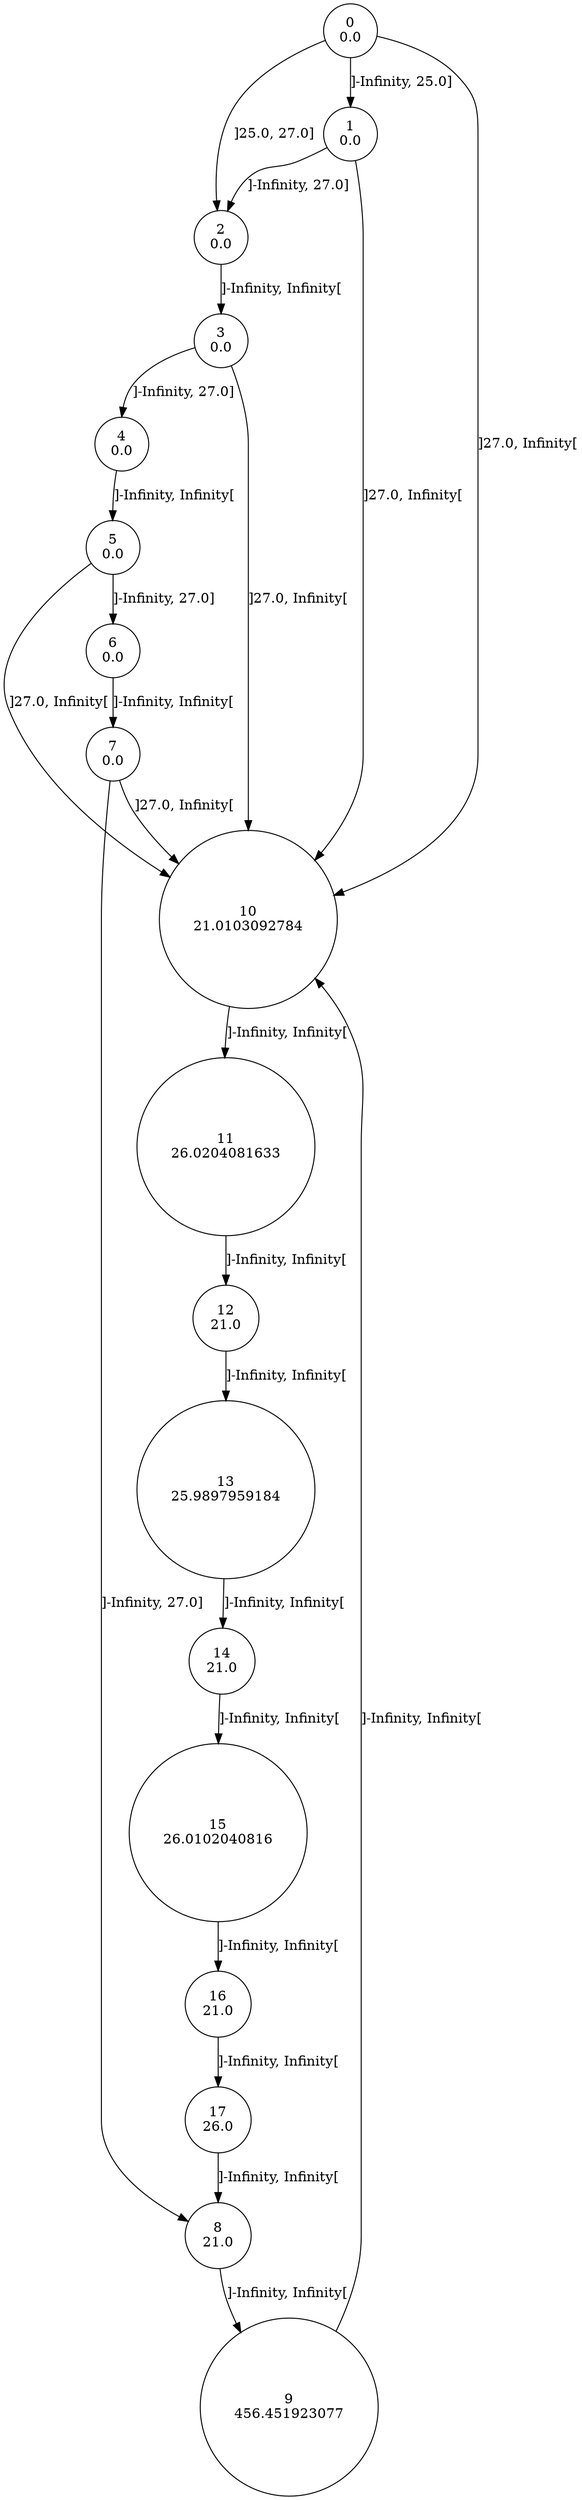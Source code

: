digraph a {
0 [shape=circle, label="0\n0.0"];
	0 -> 1 [label="]-Infinity, 25.0]"];
	0 -> 2 [label="]25.0, 27.0]"];
	0 -> 10 [label="]27.0, Infinity["];
1 [shape=circle, label="1\n0.0"];
	1 -> 2 [label="]-Infinity, 27.0]"];
	1 -> 10 [label="]27.0, Infinity["];
2 [shape=circle, label="2\n0.0"];
	2 -> 3 [label="]-Infinity, Infinity["];
3 [shape=circle, label="3\n0.0"];
	3 -> 4 [label="]-Infinity, 27.0]"];
	3 -> 10 [label="]27.0, Infinity["];
4 [shape=circle, label="4\n0.0"];
	4 -> 5 [label="]-Infinity, Infinity["];
5 [shape=circle, label="5\n0.0"];
	5 -> 6 [label="]-Infinity, 27.0]"];
	5 -> 10 [label="]27.0, Infinity["];
6 [shape=circle, label="6\n0.0"];
	6 -> 7 [label="]-Infinity, Infinity["];
7 [shape=circle, label="7\n0.0"];
	7 -> 8 [label="]-Infinity, 27.0]"];
	7 -> 10 [label="]27.0, Infinity["];
8 [shape=circle, label="8\n21.0"];
	8 -> 9 [label="]-Infinity, Infinity["];
9 [shape=circle, label="9\n456.451923077"];
	9 -> 10 [label="]-Infinity, Infinity["];
10 [shape=circle, label="10\n21.0103092784"];
	10 -> 11 [label="]-Infinity, Infinity["];
11 [shape=circle, label="11\n26.0204081633"];
	11 -> 12 [label="]-Infinity, Infinity["];
12 [shape=circle, label="12\n21.0"];
	12 -> 13 [label="]-Infinity, Infinity["];
13 [shape=circle, label="13\n25.9897959184"];
	13 -> 14 [label="]-Infinity, Infinity["];
14 [shape=circle, label="14\n21.0"];
	14 -> 15 [label="]-Infinity, Infinity["];
15 [shape=circle, label="15\n26.0102040816"];
	15 -> 16 [label="]-Infinity, Infinity["];
16 [shape=circle, label="16\n21.0"];
	16 -> 17 [label="]-Infinity, Infinity["];
17 [shape=circle, label="17\n26.0"];
	17 -> 8 [label="]-Infinity, Infinity["];
}